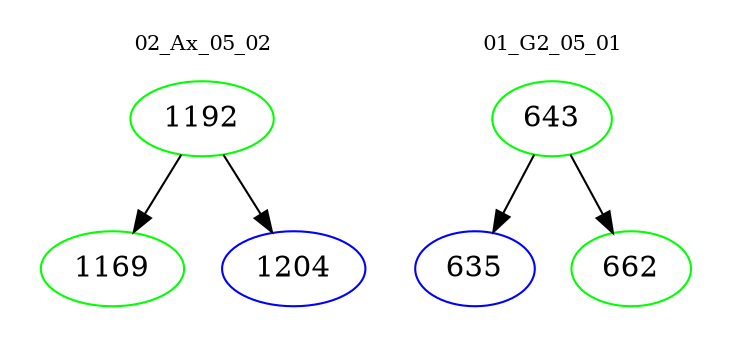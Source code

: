 digraph{
subgraph cluster_0 {
color = white
label = "02_Ax_05_02";
fontsize=10;
T0_1192 [label="1192", color="green"]
T0_1192 -> T0_1169 [color="black"]
T0_1169 [label="1169", color="green"]
T0_1192 -> T0_1204 [color="black"]
T0_1204 [label="1204", color="blue"]
}
subgraph cluster_1 {
color = white
label = "01_G2_05_01";
fontsize=10;
T1_643 [label="643", color="green"]
T1_643 -> T1_635 [color="black"]
T1_635 [label="635", color="blue"]
T1_643 -> T1_662 [color="black"]
T1_662 [label="662", color="green"]
}
}
